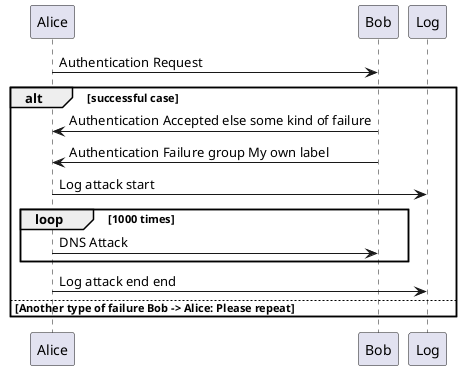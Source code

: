 @startuml
Alice -> Bob: Authentication Request
alt successful case
Bob -> Alice: Authentication Accepted else some kind of failure
Bob -> Alice: Authentication Failure group My own label
Alice -> Log : Log attack start
loop 1000 times
Alice -> Bob: DNS Attack
end

Alice -> Log : Log attack end end
else Another type of failure Bob -> Alice: Please repeat
end

@enduml